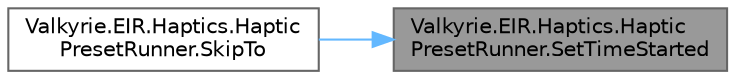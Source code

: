 digraph "Valkyrie.EIR.Haptics.HapticPresetRunner.SetTimeStarted"
{
 // LATEX_PDF_SIZE
  bgcolor="transparent";
  edge [fontname=Helvetica,fontsize=10,labelfontname=Helvetica,labelfontsize=10];
  node [fontname=Helvetica,fontsize=10,shape=box,height=0.2,width=0.4];
  rankdir="RL";
  Node1 [id="Node000001",label="Valkyrie.EIR.Haptics.Haptic\lPresetRunner.SetTimeStarted",height=0.2,width=0.4,color="gray40", fillcolor="grey60", style="filled", fontcolor="black",tooltip="Set the time this preset started"];
  Node1 -> Node2 [id="edge1_Node000001_Node000002",dir="back",color="steelblue1",style="solid",tooltip=" "];
  Node2 [id="Node000002",label="Valkyrie.EIR.Haptics.Haptic\lPresetRunner.SkipTo",height=0.2,width=0.4,color="grey40", fillcolor="white", style="filled",URL="$df/d95/class_valkyrie_1_1_e_i_r_1_1_haptics_1_1_haptic_preset_runner.html#adcb7300d8deb14b0ae8b9459936f171a",tooltip="Provide a time betweeen 0 and 1 and this will set the current preset to that mapped time."];
}
